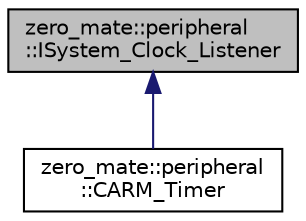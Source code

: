 digraph "zero_mate::peripheral::ISystem_Clock_Listener"
{
 // LATEX_PDF_SIZE
  bgcolor="transparent";
  edge [fontname="Helvetica",fontsize="10",labelfontname="Helvetica",labelfontsize="10"];
  node [fontname="Helvetica",fontsize="10",shape=record];
  Node1 [label="zero_mate::peripheral\l::ISystem_Clock_Listener",height=0.2,width=0.4,color="black", fillcolor="grey75", style="filled", fontcolor="black",tooltip=" "];
  Node1 -> Node2 [dir="back",color="midnightblue",fontsize="10",style="solid",fontname="Helvetica"];
  Node2 [label="zero_mate::peripheral\l::CARM_Timer",height=0.2,width=0.4,color="black",URL="$classzero__mate_1_1peripheral_1_1CARM__Timer.html",tooltip=" "];
}
